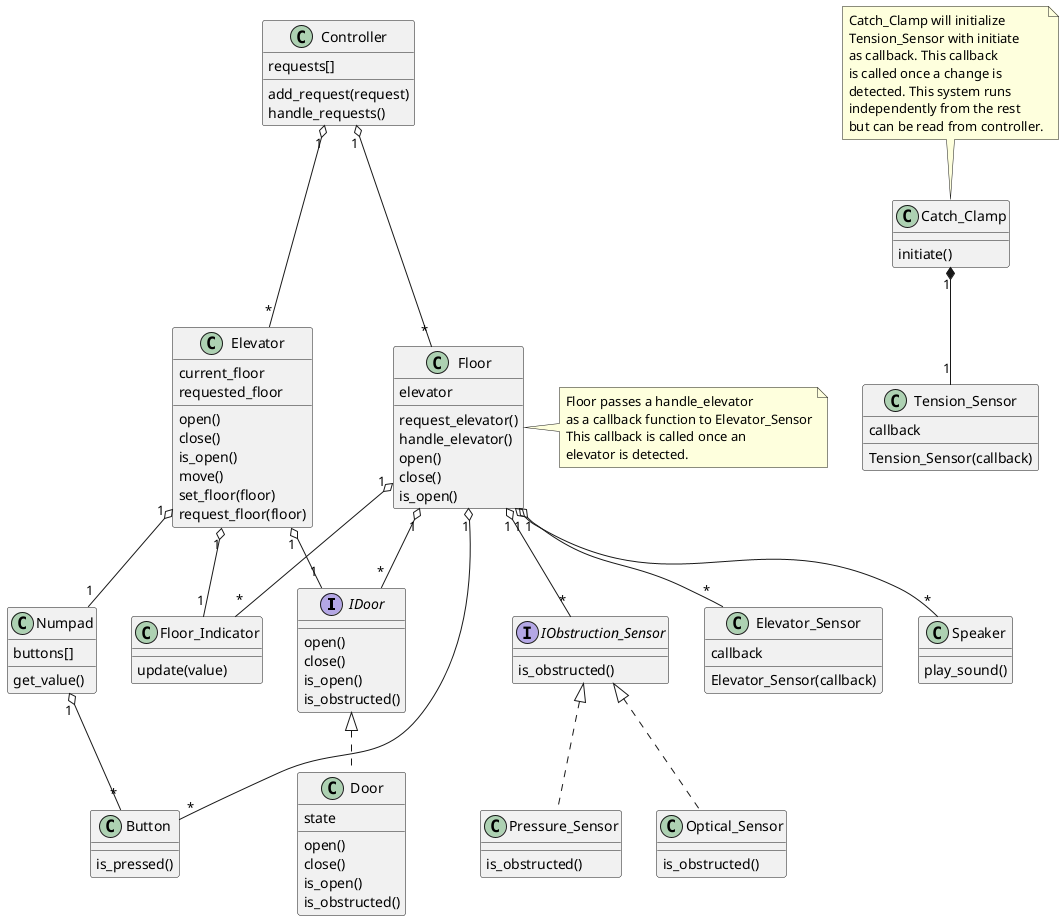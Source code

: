 @startuml
'skinparam linetype ortho

interface IDoor {
	open()
	close()
	is_open()
	is_obstructed()
}
interface IObstruction_Sensor {
	is_obstructed()
}

class Controller {
	requests[]

	add_request(request)
	handle_requests()
}
class Elevator {
	current_floor
	requested_floor

	open()
	close()
	is_open()
	move()
	set_floor(floor)
	request_floor(floor)
}
class Floor {
	elevator

	request_elevator()
	handle_elevator()
	open()
	close()
	is_open()
}
note right
Floor passes a handle_elevator
as a callback function to Elevator_Sensor
This callback is called once an
elevator is detected.
end note
class Door {
	state

	open()
	close()
	is_open()
	is_obstructed()
}
class Pressure_Sensor {
	is_obstructed()
}
class Optical_Sensor {
	is_obstructed()
}
class Tension_Sensor {
	callback

	Tension_Sensor(callback)
}
class Catch_Clamp {
	initiate()
}
note top
Catch_Clamp will initialize
Tension_Sensor with initiate
as callback. This callback
is called once a change is
detected. This system runs
independently from the rest
but can be read from controller.
end note
class Floor_Indicator {
	update(value)
}
class Elevator_Sensor {
	callback

	Elevator_Sensor(callback)
}
class Button {
	is_pressed()
}
class Numpad {
	buttons[]

	get_value()
}
class Speaker {
	play_sound()
}

Controller			"1" o--- "*"	Floor
Controller			"1" o--- "*"	Elevator
IDoor					<|..		Door
Elevator			"1" o-- "1"		IDoor
Floor				"1" o-- "*"		IDoor
Floor				"1" o-- "*"		IObstruction_Sensor
IObstruction_Sensor		<|..		Pressure_Sensor
IObstruction_Sensor		<|..		Optical_Sensor
Elevator			"1" o-- "1"		Floor_Indicator
Floor				"1" o-- "*"		Floor_Indicator
Elevator			"1" o-- "1"		Numpad
Floor				"1" o- "*"		Button
Numpad				"1" o-- "*"		Button
Floor				"1" o-- "*"		Elevator_Sensor
Floor				"1" o-- "*"		Speaker

Catch_Clamp			"1" *-- "1"		Tension_Sensor

@enduml